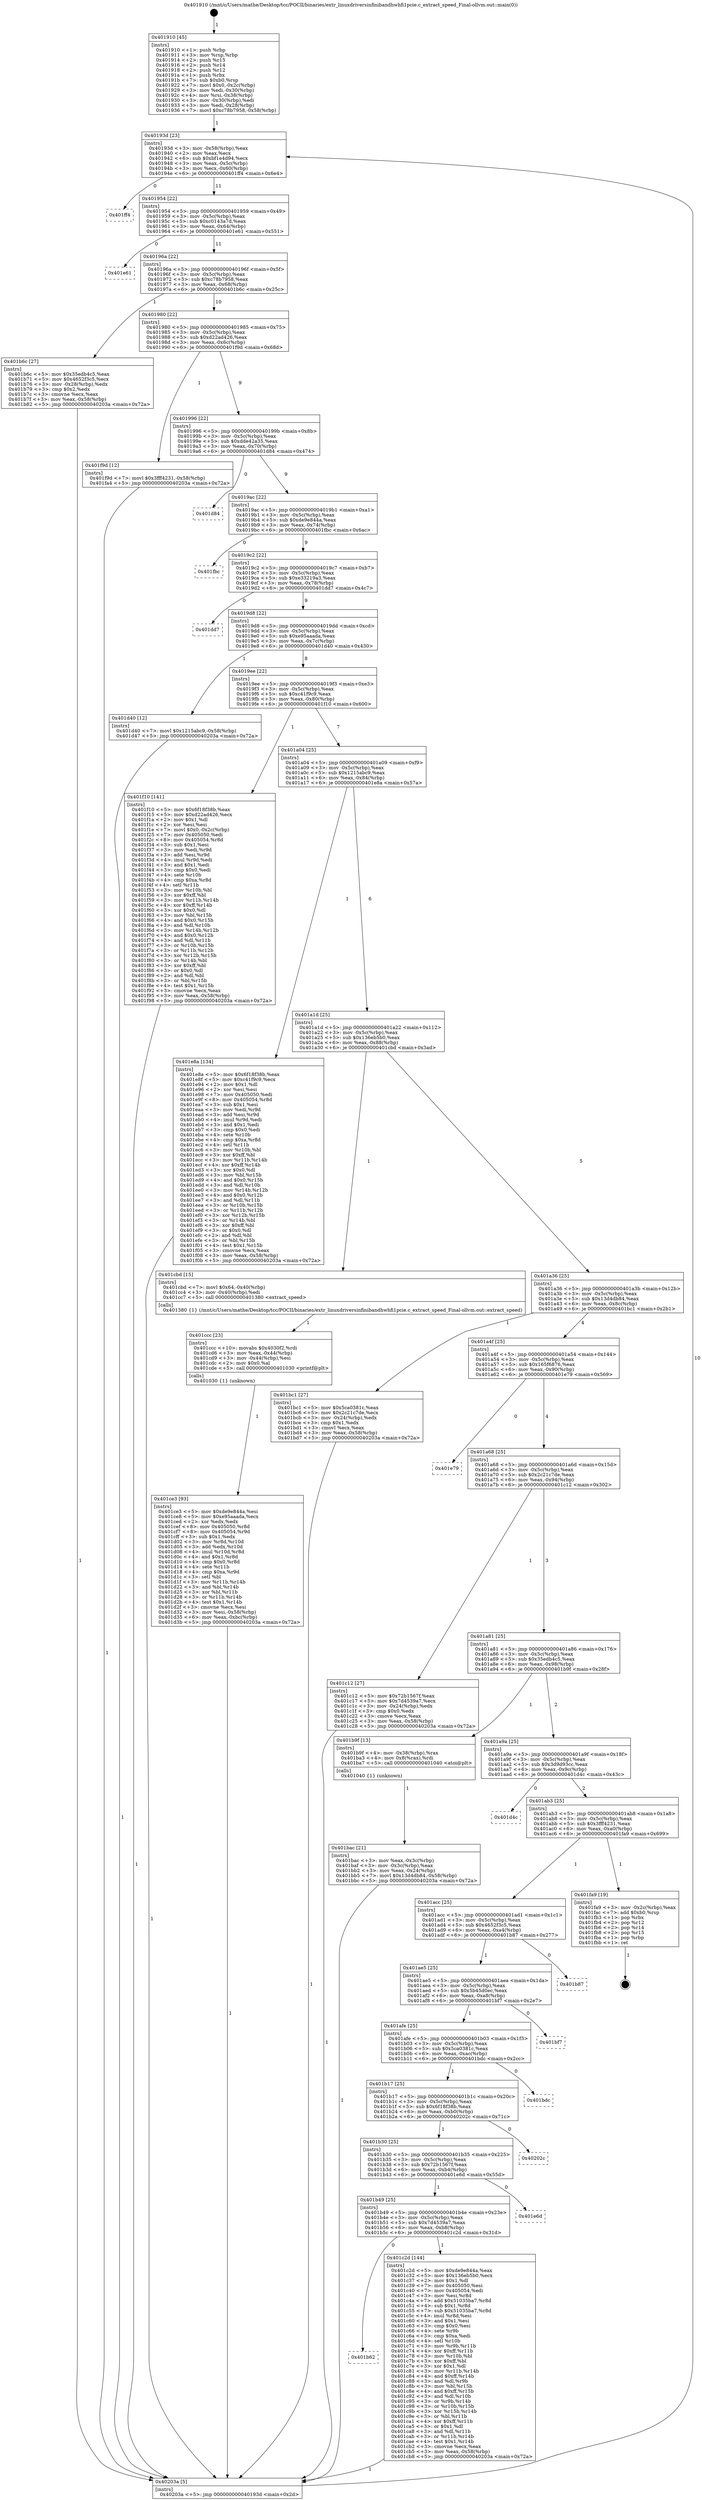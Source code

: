 digraph "0x401910" {
  label = "0x401910 (/mnt/c/Users/mathe/Desktop/tcc/POCII/binaries/extr_linuxdriversinfinibandhwhfi1pcie.c_extract_speed_Final-ollvm.out::main(0))"
  labelloc = "t"
  node[shape=record]

  Entry [label="",width=0.3,height=0.3,shape=circle,fillcolor=black,style=filled]
  "0x40193d" [label="{
     0x40193d [23]\l
     | [instrs]\l
     &nbsp;&nbsp;0x40193d \<+3\>: mov -0x58(%rbp),%eax\l
     &nbsp;&nbsp;0x401940 \<+2\>: mov %eax,%ecx\l
     &nbsp;&nbsp;0x401942 \<+6\>: sub $0xbf1e4d94,%ecx\l
     &nbsp;&nbsp;0x401948 \<+3\>: mov %eax,-0x5c(%rbp)\l
     &nbsp;&nbsp;0x40194b \<+3\>: mov %ecx,-0x60(%rbp)\l
     &nbsp;&nbsp;0x40194e \<+6\>: je 0000000000401ff4 \<main+0x6e4\>\l
  }"]
  "0x401ff4" [label="{
     0x401ff4\l
  }", style=dashed]
  "0x401954" [label="{
     0x401954 [22]\l
     | [instrs]\l
     &nbsp;&nbsp;0x401954 \<+5\>: jmp 0000000000401959 \<main+0x49\>\l
     &nbsp;&nbsp;0x401959 \<+3\>: mov -0x5c(%rbp),%eax\l
     &nbsp;&nbsp;0x40195c \<+5\>: sub $0xc0143a7d,%eax\l
     &nbsp;&nbsp;0x401961 \<+3\>: mov %eax,-0x64(%rbp)\l
     &nbsp;&nbsp;0x401964 \<+6\>: je 0000000000401e61 \<main+0x551\>\l
  }"]
  Exit [label="",width=0.3,height=0.3,shape=circle,fillcolor=black,style=filled,peripheries=2]
  "0x401e61" [label="{
     0x401e61\l
  }", style=dashed]
  "0x40196a" [label="{
     0x40196a [22]\l
     | [instrs]\l
     &nbsp;&nbsp;0x40196a \<+5\>: jmp 000000000040196f \<main+0x5f\>\l
     &nbsp;&nbsp;0x40196f \<+3\>: mov -0x5c(%rbp),%eax\l
     &nbsp;&nbsp;0x401972 \<+5\>: sub $0xc78b7958,%eax\l
     &nbsp;&nbsp;0x401977 \<+3\>: mov %eax,-0x68(%rbp)\l
     &nbsp;&nbsp;0x40197a \<+6\>: je 0000000000401b6c \<main+0x25c\>\l
  }"]
  "0x401ce3" [label="{
     0x401ce3 [93]\l
     | [instrs]\l
     &nbsp;&nbsp;0x401ce3 \<+5\>: mov $0xde9e844a,%esi\l
     &nbsp;&nbsp;0x401ce8 \<+5\>: mov $0xe95aaada,%ecx\l
     &nbsp;&nbsp;0x401ced \<+2\>: xor %edx,%edx\l
     &nbsp;&nbsp;0x401cef \<+8\>: mov 0x405050,%r8d\l
     &nbsp;&nbsp;0x401cf7 \<+8\>: mov 0x405054,%r9d\l
     &nbsp;&nbsp;0x401cff \<+3\>: sub $0x1,%edx\l
     &nbsp;&nbsp;0x401d02 \<+3\>: mov %r8d,%r10d\l
     &nbsp;&nbsp;0x401d05 \<+3\>: add %edx,%r10d\l
     &nbsp;&nbsp;0x401d08 \<+4\>: imul %r10d,%r8d\l
     &nbsp;&nbsp;0x401d0c \<+4\>: and $0x1,%r8d\l
     &nbsp;&nbsp;0x401d10 \<+4\>: cmp $0x0,%r8d\l
     &nbsp;&nbsp;0x401d14 \<+4\>: sete %r11b\l
     &nbsp;&nbsp;0x401d18 \<+4\>: cmp $0xa,%r9d\l
     &nbsp;&nbsp;0x401d1c \<+3\>: setl %bl\l
     &nbsp;&nbsp;0x401d1f \<+3\>: mov %r11b,%r14b\l
     &nbsp;&nbsp;0x401d22 \<+3\>: and %bl,%r14b\l
     &nbsp;&nbsp;0x401d25 \<+3\>: xor %bl,%r11b\l
     &nbsp;&nbsp;0x401d28 \<+3\>: or %r11b,%r14b\l
     &nbsp;&nbsp;0x401d2b \<+4\>: test $0x1,%r14b\l
     &nbsp;&nbsp;0x401d2f \<+3\>: cmovne %ecx,%esi\l
     &nbsp;&nbsp;0x401d32 \<+3\>: mov %esi,-0x58(%rbp)\l
     &nbsp;&nbsp;0x401d35 \<+6\>: mov %eax,-0xbc(%rbp)\l
     &nbsp;&nbsp;0x401d3b \<+5\>: jmp 000000000040203a \<main+0x72a\>\l
  }"]
  "0x401b6c" [label="{
     0x401b6c [27]\l
     | [instrs]\l
     &nbsp;&nbsp;0x401b6c \<+5\>: mov $0x35edb4c5,%eax\l
     &nbsp;&nbsp;0x401b71 \<+5\>: mov $0x4652f3c5,%ecx\l
     &nbsp;&nbsp;0x401b76 \<+3\>: mov -0x28(%rbp),%edx\l
     &nbsp;&nbsp;0x401b79 \<+3\>: cmp $0x2,%edx\l
     &nbsp;&nbsp;0x401b7c \<+3\>: cmovne %ecx,%eax\l
     &nbsp;&nbsp;0x401b7f \<+3\>: mov %eax,-0x58(%rbp)\l
     &nbsp;&nbsp;0x401b82 \<+5\>: jmp 000000000040203a \<main+0x72a\>\l
  }"]
  "0x401980" [label="{
     0x401980 [22]\l
     | [instrs]\l
     &nbsp;&nbsp;0x401980 \<+5\>: jmp 0000000000401985 \<main+0x75\>\l
     &nbsp;&nbsp;0x401985 \<+3\>: mov -0x5c(%rbp),%eax\l
     &nbsp;&nbsp;0x401988 \<+5\>: sub $0xd22ad426,%eax\l
     &nbsp;&nbsp;0x40198d \<+3\>: mov %eax,-0x6c(%rbp)\l
     &nbsp;&nbsp;0x401990 \<+6\>: je 0000000000401f9d \<main+0x68d\>\l
  }"]
  "0x40203a" [label="{
     0x40203a [5]\l
     | [instrs]\l
     &nbsp;&nbsp;0x40203a \<+5\>: jmp 000000000040193d \<main+0x2d\>\l
  }"]
  "0x401910" [label="{
     0x401910 [45]\l
     | [instrs]\l
     &nbsp;&nbsp;0x401910 \<+1\>: push %rbp\l
     &nbsp;&nbsp;0x401911 \<+3\>: mov %rsp,%rbp\l
     &nbsp;&nbsp;0x401914 \<+2\>: push %r15\l
     &nbsp;&nbsp;0x401916 \<+2\>: push %r14\l
     &nbsp;&nbsp;0x401918 \<+2\>: push %r12\l
     &nbsp;&nbsp;0x40191a \<+1\>: push %rbx\l
     &nbsp;&nbsp;0x40191b \<+7\>: sub $0xb0,%rsp\l
     &nbsp;&nbsp;0x401922 \<+7\>: movl $0x0,-0x2c(%rbp)\l
     &nbsp;&nbsp;0x401929 \<+3\>: mov %edi,-0x30(%rbp)\l
     &nbsp;&nbsp;0x40192c \<+4\>: mov %rsi,-0x38(%rbp)\l
     &nbsp;&nbsp;0x401930 \<+3\>: mov -0x30(%rbp),%edi\l
     &nbsp;&nbsp;0x401933 \<+3\>: mov %edi,-0x28(%rbp)\l
     &nbsp;&nbsp;0x401936 \<+7\>: movl $0xc78b7958,-0x58(%rbp)\l
  }"]
  "0x401ccc" [label="{
     0x401ccc [23]\l
     | [instrs]\l
     &nbsp;&nbsp;0x401ccc \<+10\>: movabs $0x4030f2,%rdi\l
     &nbsp;&nbsp;0x401cd6 \<+3\>: mov %eax,-0x44(%rbp)\l
     &nbsp;&nbsp;0x401cd9 \<+3\>: mov -0x44(%rbp),%esi\l
     &nbsp;&nbsp;0x401cdc \<+2\>: mov $0x0,%al\l
     &nbsp;&nbsp;0x401cde \<+5\>: call 0000000000401030 \<printf@plt\>\l
     | [calls]\l
     &nbsp;&nbsp;0x401030 \{1\} (unknown)\l
  }"]
  "0x401f9d" [label="{
     0x401f9d [12]\l
     | [instrs]\l
     &nbsp;&nbsp;0x401f9d \<+7\>: movl $0x3fff4231,-0x58(%rbp)\l
     &nbsp;&nbsp;0x401fa4 \<+5\>: jmp 000000000040203a \<main+0x72a\>\l
  }"]
  "0x401996" [label="{
     0x401996 [22]\l
     | [instrs]\l
     &nbsp;&nbsp;0x401996 \<+5\>: jmp 000000000040199b \<main+0x8b\>\l
     &nbsp;&nbsp;0x40199b \<+3\>: mov -0x5c(%rbp),%eax\l
     &nbsp;&nbsp;0x40199e \<+5\>: sub $0xdde42a35,%eax\l
     &nbsp;&nbsp;0x4019a3 \<+3\>: mov %eax,-0x70(%rbp)\l
     &nbsp;&nbsp;0x4019a6 \<+6\>: je 0000000000401d84 \<main+0x474\>\l
  }"]
  "0x401b62" [label="{
     0x401b62\l
  }", style=dashed]
  "0x401d84" [label="{
     0x401d84\l
  }", style=dashed]
  "0x4019ac" [label="{
     0x4019ac [22]\l
     | [instrs]\l
     &nbsp;&nbsp;0x4019ac \<+5\>: jmp 00000000004019b1 \<main+0xa1\>\l
     &nbsp;&nbsp;0x4019b1 \<+3\>: mov -0x5c(%rbp),%eax\l
     &nbsp;&nbsp;0x4019b4 \<+5\>: sub $0xde9e844a,%eax\l
     &nbsp;&nbsp;0x4019b9 \<+3\>: mov %eax,-0x74(%rbp)\l
     &nbsp;&nbsp;0x4019bc \<+6\>: je 0000000000401fbc \<main+0x6ac\>\l
  }"]
  "0x401c2d" [label="{
     0x401c2d [144]\l
     | [instrs]\l
     &nbsp;&nbsp;0x401c2d \<+5\>: mov $0xde9e844a,%eax\l
     &nbsp;&nbsp;0x401c32 \<+5\>: mov $0x136eb5b0,%ecx\l
     &nbsp;&nbsp;0x401c37 \<+2\>: mov $0x1,%dl\l
     &nbsp;&nbsp;0x401c39 \<+7\>: mov 0x405050,%esi\l
     &nbsp;&nbsp;0x401c40 \<+7\>: mov 0x405054,%edi\l
     &nbsp;&nbsp;0x401c47 \<+3\>: mov %esi,%r8d\l
     &nbsp;&nbsp;0x401c4a \<+7\>: add $0x51035ba7,%r8d\l
     &nbsp;&nbsp;0x401c51 \<+4\>: sub $0x1,%r8d\l
     &nbsp;&nbsp;0x401c55 \<+7\>: sub $0x51035ba7,%r8d\l
     &nbsp;&nbsp;0x401c5c \<+4\>: imul %r8d,%esi\l
     &nbsp;&nbsp;0x401c60 \<+3\>: and $0x1,%esi\l
     &nbsp;&nbsp;0x401c63 \<+3\>: cmp $0x0,%esi\l
     &nbsp;&nbsp;0x401c66 \<+4\>: sete %r9b\l
     &nbsp;&nbsp;0x401c6a \<+3\>: cmp $0xa,%edi\l
     &nbsp;&nbsp;0x401c6d \<+4\>: setl %r10b\l
     &nbsp;&nbsp;0x401c71 \<+3\>: mov %r9b,%r11b\l
     &nbsp;&nbsp;0x401c74 \<+4\>: xor $0xff,%r11b\l
     &nbsp;&nbsp;0x401c78 \<+3\>: mov %r10b,%bl\l
     &nbsp;&nbsp;0x401c7b \<+3\>: xor $0xff,%bl\l
     &nbsp;&nbsp;0x401c7e \<+3\>: xor $0x1,%dl\l
     &nbsp;&nbsp;0x401c81 \<+3\>: mov %r11b,%r14b\l
     &nbsp;&nbsp;0x401c84 \<+4\>: and $0xff,%r14b\l
     &nbsp;&nbsp;0x401c88 \<+3\>: and %dl,%r9b\l
     &nbsp;&nbsp;0x401c8b \<+3\>: mov %bl,%r15b\l
     &nbsp;&nbsp;0x401c8e \<+4\>: and $0xff,%r15b\l
     &nbsp;&nbsp;0x401c92 \<+3\>: and %dl,%r10b\l
     &nbsp;&nbsp;0x401c95 \<+3\>: or %r9b,%r14b\l
     &nbsp;&nbsp;0x401c98 \<+3\>: or %r10b,%r15b\l
     &nbsp;&nbsp;0x401c9b \<+3\>: xor %r15b,%r14b\l
     &nbsp;&nbsp;0x401c9e \<+3\>: or %bl,%r11b\l
     &nbsp;&nbsp;0x401ca1 \<+4\>: xor $0xff,%r11b\l
     &nbsp;&nbsp;0x401ca5 \<+3\>: or $0x1,%dl\l
     &nbsp;&nbsp;0x401ca8 \<+3\>: and %dl,%r11b\l
     &nbsp;&nbsp;0x401cab \<+3\>: or %r11b,%r14b\l
     &nbsp;&nbsp;0x401cae \<+4\>: test $0x1,%r14b\l
     &nbsp;&nbsp;0x401cb2 \<+3\>: cmovne %ecx,%eax\l
     &nbsp;&nbsp;0x401cb5 \<+3\>: mov %eax,-0x58(%rbp)\l
     &nbsp;&nbsp;0x401cb8 \<+5\>: jmp 000000000040203a \<main+0x72a\>\l
  }"]
  "0x401fbc" [label="{
     0x401fbc\l
  }", style=dashed]
  "0x4019c2" [label="{
     0x4019c2 [22]\l
     | [instrs]\l
     &nbsp;&nbsp;0x4019c2 \<+5\>: jmp 00000000004019c7 \<main+0xb7\>\l
     &nbsp;&nbsp;0x4019c7 \<+3\>: mov -0x5c(%rbp),%eax\l
     &nbsp;&nbsp;0x4019ca \<+5\>: sub $0xe33219a3,%eax\l
     &nbsp;&nbsp;0x4019cf \<+3\>: mov %eax,-0x78(%rbp)\l
     &nbsp;&nbsp;0x4019d2 \<+6\>: je 0000000000401dd7 \<main+0x4c7\>\l
  }"]
  "0x401b49" [label="{
     0x401b49 [25]\l
     | [instrs]\l
     &nbsp;&nbsp;0x401b49 \<+5\>: jmp 0000000000401b4e \<main+0x23e\>\l
     &nbsp;&nbsp;0x401b4e \<+3\>: mov -0x5c(%rbp),%eax\l
     &nbsp;&nbsp;0x401b51 \<+5\>: sub $0x7d4539a7,%eax\l
     &nbsp;&nbsp;0x401b56 \<+6\>: mov %eax,-0xb8(%rbp)\l
     &nbsp;&nbsp;0x401b5c \<+6\>: je 0000000000401c2d \<main+0x31d\>\l
  }"]
  "0x401dd7" [label="{
     0x401dd7\l
  }", style=dashed]
  "0x4019d8" [label="{
     0x4019d8 [22]\l
     | [instrs]\l
     &nbsp;&nbsp;0x4019d8 \<+5\>: jmp 00000000004019dd \<main+0xcd\>\l
     &nbsp;&nbsp;0x4019dd \<+3\>: mov -0x5c(%rbp),%eax\l
     &nbsp;&nbsp;0x4019e0 \<+5\>: sub $0xe95aaada,%eax\l
     &nbsp;&nbsp;0x4019e5 \<+3\>: mov %eax,-0x7c(%rbp)\l
     &nbsp;&nbsp;0x4019e8 \<+6\>: je 0000000000401d40 \<main+0x430\>\l
  }"]
  "0x401e6d" [label="{
     0x401e6d\l
  }", style=dashed]
  "0x401d40" [label="{
     0x401d40 [12]\l
     | [instrs]\l
     &nbsp;&nbsp;0x401d40 \<+7\>: movl $0x1215abc9,-0x58(%rbp)\l
     &nbsp;&nbsp;0x401d47 \<+5\>: jmp 000000000040203a \<main+0x72a\>\l
  }"]
  "0x4019ee" [label="{
     0x4019ee [22]\l
     | [instrs]\l
     &nbsp;&nbsp;0x4019ee \<+5\>: jmp 00000000004019f3 \<main+0xe3\>\l
     &nbsp;&nbsp;0x4019f3 \<+3\>: mov -0x5c(%rbp),%eax\l
     &nbsp;&nbsp;0x4019f6 \<+5\>: sub $0xc41f9c9,%eax\l
     &nbsp;&nbsp;0x4019fb \<+3\>: mov %eax,-0x80(%rbp)\l
     &nbsp;&nbsp;0x4019fe \<+6\>: je 0000000000401f10 \<main+0x600\>\l
  }"]
  "0x401b30" [label="{
     0x401b30 [25]\l
     | [instrs]\l
     &nbsp;&nbsp;0x401b30 \<+5\>: jmp 0000000000401b35 \<main+0x225\>\l
     &nbsp;&nbsp;0x401b35 \<+3\>: mov -0x5c(%rbp),%eax\l
     &nbsp;&nbsp;0x401b38 \<+5\>: sub $0x72b1567f,%eax\l
     &nbsp;&nbsp;0x401b3d \<+6\>: mov %eax,-0xb4(%rbp)\l
     &nbsp;&nbsp;0x401b43 \<+6\>: je 0000000000401e6d \<main+0x55d\>\l
  }"]
  "0x401f10" [label="{
     0x401f10 [141]\l
     | [instrs]\l
     &nbsp;&nbsp;0x401f10 \<+5\>: mov $0x6f18f38b,%eax\l
     &nbsp;&nbsp;0x401f15 \<+5\>: mov $0xd22ad426,%ecx\l
     &nbsp;&nbsp;0x401f1a \<+2\>: mov $0x1,%dl\l
     &nbsp;&nbsp;0x401f1c \<+2\>: xor %esi,%esi\l
     &nbsp;&nbsp;0x401f1e \<+7\>: movl $0x0,-0x2c(%rbp)\l
     &nbsp;&nbsp;0x401f25 \<+7\>: mov 0x405050,%edi\l
     &nbsp;&nbsp;0x401f2c \<+8\>: mov 0x405054,%r8d\l
     &nbsp;&nbsp;0x401f34 \<+3\>: sub $0x1,%esi\l
     &nbsp;&nbsp;0x401f37 \<+3\>: mov %edi,%r9d\l
     &nbsp;&nbsp;0x401f3a \<+3\>: add %esi,%r9d\l
     &nbsp;&nbsp;0x401f3d \<+4\>: imul %r9d,%edi\l
     &nbsp;&nbsp;0x401f41 \<+3\>: and $0x1,%edi\l
     &nbsp;&nbsp;0x401f44 \<+3\>: cmp $0x0,%edi\l
     &nbsp;&nbsp;0x401f47 \<+4\>: sete %r10b\l
     &nbsp;&nbsp;0x401f4b \<+4\>: cmp $0xa,%r8d\l
     &nbsp;&nbsp;0x401f4f \<+4\>: setl %r11b\l
     &nbsp;&nbsp;0x401f53 \<+3\>: mov %r10b,%bl\l
     &nbsp;&nbsp;0x401f56 \<+3\>: xor $0xff,%bl\l
     &nbsp;&nbsp;0x401f59 \<+3\>: mov %r11b,%r14b\l
     &nbsp;&nbsp;0x401f5c \<+4\>: xor $0xff,%r14b\l
     &nbsp;&nbsp;0x401f60 \<+3\>: xor $0x0,%dl\l
     &nbsp;&nbsp;0x401f63 \<+3\>: mov %bl,%r15b\l
     &nbsp;&nbsp;0x401f66 \<+4\>: and $0x0,%r15b\l
     &nbsp;&nbsp;0x401f6a \<+3\>: and %dl,%r10b\l
     &nbsp;&nbsp;0x401f6d \<+3\>: mov %r14b,%r12b\l
     &nbsp;&nbsp;0x401f70 \<+4\>: and $0x0,%r12b\l
     &nbsp;&nbsp;0x401f74 \<+3\>: and %dl,%r11b\l
     &nbsp;&nbsp;0x401f77 \<+3\>: or %r10b,%r15b\l
     &nbsp;&nbsp;0x401f7a \<+3\>: or %r11b,%r12b\l
     &nbsp;&nbsp;0x401f7d \<+3\>: xor %r12b,%r15b\l
     &nbsp;&nbsp;0x401f80 \<+3\>: or %r14b,%bl\l
     &nbsp;&nbsp;0x401f83 \<+3\>: xor $0xff,%bl\l
     &nbsp;&nbsp;0x401f86 \<+3\>: or $0x0,%dl\l
     &nbsp;&nbsp;0x401f89 \<+2\>: and %dl,%bl\l
     &nbsp;&nbsp;0x401f8b \<+3\>: or %bl,%r15b\l
     &nbsp;&nbsp;0x401f8e \<+4\>: test $0x1,%r15b\l
     &nbsp;&nbsp;0x401f92 \<+3\>: cmovne %ecx,%eax\l
     &nbsp;&nbsp;0x401f95 \<+3\>: mov %eax,-0x58(%rbp)\l
     &nbsp;&nbsp;0x401f98 \<+5\>: jmp 000000000040203a \<main+0x72a\>\l
  }"]
  "0x401a04" [label="{
     0x401a04 [25]\l
     | [instrs]\l
     &nbsp;&nbsp;0x401a04 \<+5\>: jmp 0000000000401a09 \<main+0xf9\>\l
     &nbsp;&nbsp;0x401a09 \<+3\>: mov -0x5c(%rbp),%eax\l
     &nbsp;&nbsp;0x401a0c \<+5\>: sub $0x1215abc9,%eax\l
     &nbsp;&nbsp;0x401a11 \<+6\>: mov %eax,-0x84(%rbp)\l
     &nbsp;&nbsp;0x401a17 \<+6\>: je 0000000000401e8a \<main+0x57a\>\l
  }"]
  "0x40202c" [label="{
     0x40202c\l
  }", style=dashed]
  "0x401e8a" [label="{
     0x401e8a [134]\l
     | [instrs]\l
     &nbsp;&nbsp;0x401e8a \<+5\>: mov $0x6f18f38b,%eax\l
     &nbsp;&nbsp;0x401e8f \<+5\>: mov $0xc41f9c9,%ecx\l
     &nbsp;&nbsp;0x401e94 \<+2\>: mov $0x1,%dl\l
     &nbsp;&nbsp;0x401e96 \<+2\>: xor %esi,%esi\l
     &nbsp;&nbsp;0x401e98 \<+7\>: mov 0x405050,%edi\l
     &nbsp;&nbsp;0x401e9f \<+8\>: mov 0x405054,%r8d\l
     &nbsp;&nbsp;0x401ea7 \<+3\>: sub $0x1,%esi\l
     &nbsp;&nbsp;0x401eaa \<+3\>: mov %edi,%r9d\l
     &nbsp;&nbsp;0x401ead \<+3\>: add %esi,%r9d\l
     &nbsp;&nbsp;0x401eb0 \<+4\>: imul %r9d,%edi\l
     &nbsp;&nbsp;0x401eb4 \<+3\>: and $0x1,%edi\l
     &nbsp;&nbsp;0x401eb7 \<+3\>: cmp $0x0,%edi\l
     &nbsp;&nbsp;0x401eba \<+4\>: sete %r10b\l
     &nbsp;&nbsp;0x401ebe \<+4\>: cmp $0xa,%r8d\l
     &nbsp;&nbsp;0x401ec2 \<+4\>: setl %r11b\l
     &nbsp;&nbsp;0x401ec6 \<+3\>: mov %r10b,%bl\l
     &nbsp;&nbsp;0x401ec9 \<+3\>: xor $0xff,%bl\l
     &nbsp;&nbsp;0x401ecc \<+3\>: mov %r11b,%r14b\l
     &nbsp;&nbsp;0x401ecf \<+4\>: xor $0xff,%r14b\l
     &nbsp;&nbsp;0x401ed3 \<+3\>: xor $0x0,%dl\l
     &nbsp;&nbsp;0x401ed6 \<+3\>: mov %bl,%r15b\l
     &nbsp;&nbsp;0x401ed9 \<+4\>: and $0x0,%r15b\l
     &nbsp;&nbsp;0x401edd \<+3\>: and %dl,%r10b\l
     &nbsp;&nbsp;0x401ee0 \<+3\>: mov %r14b,%r12b\l
     &nbsp;&nbsp;0x401ee3 \<+4\>: and $0x0,%r12b\l
     &nbsp;&nbsp;0x401ee7 \<+3\>: and %dl,%r11b\l
     &nbsp;&nbsp;0x401eea \<+3\>: or %r10b,%r15b\l
     &nbsp;&nbsp;0x401eed \<+3\>: or %r11b,%r12b\l
     &nbsp;&nbsp;0x401ef0 \<+3\>: xor %r12b,%r15b\l
     &nbsp;&nbsp;0x401ef3 \<+3\>: or %r14b,%bl\l
     &nbsp;&nbsp;0x401ef6 \<+3\>: xor $0xff,%bl\l
     &nbsp;&nbsp;0x401ef9 \<+3\>: or $0x0,%dl\l
     &nbsp;&nbsp;0x401efc \<+2\>: and %dl,%bl\l
     &nbsp;&nbsp;0x401efe \<+3\>: or %bl,%r15b\l
     &nbsp;&nbsp;0x401f01 \<+4\>: test $0x1,%r15b\l
     &nbsp;&nbsp;0x401f05 \<+3\>: cmovne %ecx,%eax\l
     &nbsp;&nbsp;0x401f08 \<+3\>: mov %eax,-0x58(%rbp)\l
     &nbsp;&nbsp;0x401f0b \<+5\>: jmp 000000000040203a \<main+0x72a\>\l
  }"]
  "0x401a1d" [label="{
     0x401a1d [25]\l
     | [instrs]\l
     &nbsp;&nbsp;0x401a1d \<+5\>: jmp 0000000000401a22 \<main+0x112\>\l
     &nbsp;&nbsp;0x401a22 \<+3\>: mov -0x5c(%rbp),%eax\l
     &nbsp;&nbsp;0x401a25 \<+5\>: sub $0x136eb5b0,%eax\l
     &nbsp;&nbsp;0x401a2a \<+6\>: mov %eax,-0x88(%rbp)\l
     &nbsp;&nbsp;0x401a30 \<+6\>: je 0000000000401cbd \<main+0x3ad\>\l
  }"]
  "0x401b17" [label="{
     0x401b17 [25]\l
     | [instrs]\l
     &nbsp;&nbsp;0x401b17 \<+5\>: jmp 0000000000401b1c \<main+0x20c\>\l
     &nbsp;&nbsp;0x401b1c \<+3\>: mov -0x5c(%rbp),%eax\l
     &nbsp;&nbsp;0x401b1f \<+5\>: sub $0x6f18f38b,%eax\l
     &nbsp;&nbsp;0x401b24 \<+6\>: mov %eax,-0xb0(%rbp)\l
     &nbsp;&nbsp;0x401b2a \<+6\>: je 000000000040202c \<main+0x71c\>\l
  }"]
  "0x401cbd" [label="{
     0x401cbd [15]\l
     | [instrs]\l
     &nbsp;&nbsp;0x401cbd \<+7\>: movl $0x64,-0x40(%rbp)\l
     &nbsp;&nbsp;0x401cc4 \<+3\>: mov -0x40(%rbp),%edi\l
     &nbsp;&nbsp;0x401cc7 \<+5\>: call 0000000000401380 \<extract_speed\>\l
     | [calls]\l
     &nbsp;&nbsp;0x401380 \{1\} (/mnt/c/Users/mathe/Desktop/tcc/POCII/binaries/extr_linuxdriversinfinibandhwhfi1pcie.c_extract_speed_Final-ollvm.out::extract_speed)\l
  }"]
  "0x401a36" [label="{
     0x401a36 [25]\l
     | [instrs]\l
     &nbsp;&nbsp;0x401a36 \<+5\>: jmp 0000000000401a3b \<main+0x12b\>\l
     &nbsp;&nbsp;0x401a3b \<+3\>: mov -0x5c(%rbp),%eax\l
     &nbsp;&nbsp;0x401a3e \<+5\>: sub $0x13d4db84,%eax\l
     &nbsp;&nbsp;0x401a43 \<+6\>: mov %eax,-0x8c(%rbp)\l
     &nbsp;&nbsp;0x401a49 \<+6\>: je 0000000000401bc1 \<main+0x2b1\>\l
  }"]
  "0x401bdc" [label="{
     0x401bdc\l
  }", style=dashed]
  "0x401bc1" [label="{
     0x401bc1 [27]\l
     | [instrs]\l
     &nbsp;&nbsp;0x401bc1 \<+5\>: mov $0x5ca0381c,%eax\l
     &nbsp;&nbsp;0x401bc6 \<+5\>: mov $0x2c21c7de,%ecx\l
     &nbsp;&nbsp;0x401bcb \<+3\>: mov -0x24(%rbp),%edx\l
     &nbsp;&nbsp;0x401bce \<+3\>: cmp $0x1,%edx\l
     &nbsp;&nbsp;0x401bd1 \<+3\>: cmovl %ecx,%eax\l
     &nbsp;&nbsp;0x401bd4 \<+3\>: mov %eax,-0x58(%rbp)\l
     &nbsp;&nbsp;0x401bd7 \<+5\>: jmp 000000000040203a \<main+0x72a\>\l
  }"]
  "0x401a4f" [label="{
     0x401a4f [25]\l
     | [instrs]\l
     &nbsp;&nbsp;0x401a4f \<+5\>: jmp 0000000000401a54 \<main+0x144\>\l
     &nbsp;&nbsp;0x401a54 \<+3\>: mov -0x5c(%rbp),%eax\l
     &nbsp;&nbsp;0x401a57 \<+5\>: sub $0x165f6876,%eax\l
     &nbsp;&nbsp;0x401a5c \<+6\>: mov %eax,-0x90(%rbp)\l
     &nbsp;&nbsp;0x401a62 \<+6\>: je 0000000000401e79 \<main+0x569\>\l
  }"]
  "0x401afe" [label="{
     0x401afe [25]\l
     | [instrs]\l
     &nbsp;&nbsp;0x401afe \<+5\>: jmp 0000000000401b03 \<main+0x1f3\>\l
     &nbsp;&nbsp;0x401b03 \<+3\>: mov -0x5c(%rbp),%eax\l
     &nbsp;&nbsp;0x401b06 \<+5\>: sub $0x5ca0381c,%eax\l
     &nbsp;&nbsp;0x401b0b \<+6\>: mov %eax,-0xac(%rbp)\l
     &nbsp;&nbsp;0x401b11 \<+6\>: je 0000000000401bdc \<main+0x2cc\>\l
  }"]
  "0x401e79" [label="{
     0x401e79\l
  }", style=dashed]
  "0x401a68" [label="{
     0x401a68 [25]\l
     | [instrs]\l
     &nbsp;&nbsp;0x401a68 \<+5\>: jmp 0000000000401a6d \<main+0x15d\>\l
     &nbsp;&nbsp;0x401a6d \<+3\>: mov -0x5c(%rbp),%eax\l
     &nbsp;&nbsp;0x401a70 \<+5\>: sub $0x2c21c7de,%eax\l
     &nbsp;&nbsp;0x401a75 \<+6\>: mov %eax,-0x94(%rbp)\l
     &nbsp;&nbsp;0x401a7b \<+6\>: je 0000000000401c12 \<main+0x302\>\l
  }"]
  "0x401bf7" [label="{
     0x401bf7\l
  }", style=dashed]
  "0x401c12" [label="{
     0x401c12 [27]\l
     | [instrs]\l
     &nbsp;&nbsp;0x401c12 \<+5\>: mov $0x72b1567f,%eax\l
     &nbsp;&nbsp;0x401c17 \<+5\>: mov $0x7d4539a7,%ecx\l
     &nbsp;&nbsp;0x401c1c \<+3\>: mov -0x24(%rbp),%edx\l
     &nbsp;&nbsp;0x401c1f \<+3\>: cmp $0x0,%edx\l
     &nbsp;&nbsp;0x401c22 \<+3\>: cmove %ecx,%eax\l
     &nbsp;&nbsp;0x401c25 \<+3\>: mov %eax,-0x58(%rbp)\l
     &nbsp;&nbsp;0x401c28 \<+5\>: jmp 000000000040203a \<main+0x72a\>\l
  }"]
  "0x401a81" [label="{
     0x401a81 [25]\l
     | [instrs]\l
     &nbsp;&nbsp;0x401a81 \<+5\>: jmp 0000000000401a86 \<main+0x176\>\l
     &nbsp;&nbsp;0x401a86 \<+3\>: mov -0x5c(%rbp),%eax\l
     &nbsp;&nbsp;0x401a89 \<+5\>: sub $0x35edb4c5,%eax\l
     &nbsp;&nbsp;0x401a8e \<+6\>: mov %eax,-0x98(%rbp)\l
     &nbsp;&nbsp;0x401a94 \<+6\>: je 0000000000401b9f \<main+0x28f\>\l
  }"]
  "0x401ae5" [label="{
     0x401ae5 [25]\l
     | [instrs]\l
     &nbsp;&nbsp;0x401ae5 \<+5\>: jmp 0000000000401aea \<main+0x1da\>\l
     &nbsp;&nbsp;0x401aea \<+3\>: mov -0x5c(%rbp),%eax\l
     &nbsp;&nbsp;0x401aed \<+5\>: sub $0x5b45d0ec,%eax\l
     &nbsp;&nbsp;0x401af2 \<+6\>: mov %eax,-0xa8(%rbp)\l
     &nbsp;&nbsp;0x401af8 \<+6\>: je 0000000000401bf7 \<main+0x2e7\>\l
  }"]
  "0x401b9f" [label="{
     0x401b9f [13]\l
     | [instrs]\l
     &nbsp;&nbsp;0x401b9f \<+4\>: mov -0x38(%rbp),%rax\l
     &nbsp;&nbsp;0x401ba3 \<+4\>: mov 0x8(%rax),%rdi\l
     &nbsp;&nbsp;0x401ba7 \<+5\>: call 0000000000401040 \<atoi@plt\>\l
     | [calls]\l
     &nbsp;&nbsp;0x401040 \{1\} (unknown)\l
  }"]
  "0x401a9a" [label="{
     0x401a9a [25]\l
     | [instrs]\l
     &nbsp;&nbsp;0x401a9a \<+5\>: jmp 0000000000401a9f \<main+0x18f\>\l
     &nbsp;&nbsp;0x401a9f \<+3\>: mov -0x5c(%rbp),%eax\l
     &nbsp;&nbsp;0x401aa2 \<+5\>: sub $0x3d9d93cc,%eax\l
     &nbsp;&nbsp;0x401aa7 \<+6\>: mov %eax,-0x9c(%rbp)\l
     &nbsp;&nbsp;0x401aad \<+6\>: je 0000000000401d4c \<main+0x43c\>\l
  }"]
  "0x401bac" [label="{
     0x401bac [21]\l
     | [instrs]\l
     &nbsp;&nbsp;0x401bac \<+3\>: mov %eax,-0x3c(%rbp)\l
     &nbsp;&nbsp;0x401baf \<+3\>: mov -0x3c(%rbp),%eax\l
     &nbsp;&nbsp;0x401bb2 \<+3\>: mov %eax,-0x24(%rbp)\l
     &nbsp;&nbsp;0x401bb5 \<+7\>: movl $0x13d4db84,-0x58(%rbp)\l
     &nbsp;&nbsp;0x401bbc \<+5\>: jmp 000000000040203a \<main+0x72a\>\l
  }"]
  "0x401b87" [label="{
     0x401b87\l
  }", style=dashed]
  "0x401d4c" [label="{
     0x401d4c\l
  }", style=dashed]
  "0x401ab3" [label="{
     0x401ab3 [25]\l
     | [instrs]\l
     &nbsp;&nbsp;0x401ab3 \<+5\>: jmp 0000000000401ab8 \<main+0x1a8\>\l
     &nbsp;&nbsp;0x401ab8 \<+3\>: mov -0x5c(%rbp),%eax\l
     &nbsp;&nbsp;0x401abb \<+5\>: sub $0x3fff4231,%eax\l
     &nbsp;&nbsp;0x401ac0 \<+6\>: mov %eax,-0xa0(%rbp)\l
     &nbsp;&nbsp;0x401ac6 \<+6\>: je 0000000000401fa9 \<main+0x699\>\l
  }"]
  "0x401acc" [label="{
     0x401acc [25]\l
     | [instrs]\l
     &nbsp;&nbsp;0x401acc \<+5\>: jmp 0000000000401ad1 \<main+0x1c1\>\l
     &nbsp;&nbsp;0x401ad1 \<+3\>: mov -0x5c(%rbp),%eax\l
     &nbsp;&nbsp;0x401ad4 \<+5\>: sub $0x4652f3c5,%eax\l
     &nbsp;&nbsp;0x401ad9 \<+6\>: mov %eax,-0xa4(%rbp)\l
     &nbsp;&nbsp;0x401adf \<+6\>: je 0000000000401b87 \<main+0x277\>\l
  }"]
  "0x401fa9" [label="{
     0x401fa9 [19]\l
     | [instrs]\l
     &nbsp;&nbsp;0x401fa9 \<+3\>: mov -0x2c(%rbp),%eax\l
     &nbsp;&nbsp;0x401fac \<+7\>: add $0xb0,%rsp\l
     &nbsp;&nbsp;0x401fb3 \<+1\>: pop %rbx\l
     &nbsp;&nbsp;0x401fb4 \<+2\>: pop %r12\l
     &nbsp;&nbsp;0x401fb6 \<+2\>: pop %r14\l
     &nbsp;&nbsp;0x401fb8 \<+2\>: pop %r15\l
     &nbsp;&nbsp;0x401fba \<+1\>: pop %rbp\l
     &nbsp;&nbsp;0x401fbb \<+1\>: ret\l
  }"]
  Entry -> "0x401910" [label=" 1"]
  "0x40193d" -> "0x401ff4" [label=" 0"]
  "0x40193d" -> "0x401954" [label=" 11"]
  "0x401fa9" -> Exit [label=" 1"]
  "0x401954" -> "0x401e61" [label=" 0"]
  "0x401954" -> "0x40196a" [label=" 11"]
  "0x401f9d" -> "0x40203a" [label=" 1"]
  "0x40196a" -> "0x401b6c" [label=" 1"]
  "0x40196a" -> "0x401980" [label=" 10"]
  "0x401b6c" -> "0x40203a" [label=" 1"]
  "0x401910" -> "0x40193d" [label=" 1"]
  "0x40203a" -> "0x40193d" [label=" 10"]
  "0x401f10" -> "0x40203a" [label=" 1"]
  "0x401980" -> "0x401f9d" [label=" 1"]
  "0x401980" -> "0x401996" [label=" 9"]
  "0x401e8a" -> "0x40203a" [label=" 1"]
  "0x401996" -> "0x401d84" [label=" 0"]
  "0x401996" -> "0x4019ac" [label=" 9"]
  "0x401d40" -> "0x40203a" [label=" 1"]
  "0x4019ac" -> "0x401fbc" [label=" 0"]
  "0x4019ac" -> "0x4019c2" [label=" 9"]
  "0x401ce3" -> "0x40203a" [label=" 1"]
  "0x4019c2" -> "0x401dd7" [label=" 0"]
  "0x4019c2" -> "0x4019d8" [label=" 9"]
  "0x401cbd" -> "0x401ccc" [label=" 1"]
  "0x4019d8" -> "0x401d40" [label=" 1"]
  "0x4019d8" -> "0x4019ee" [label=" 8"]
  "0x401c2d" -> "0x40203a" [label=" 1"]
  "0x4019ee" -> "0x401f10" [label=" 1"]
  "0x4019ee" -> "0x401a04" [label=" 7"]
  "0x401b49" -> "0x401c2d" [label=" 1"]
  "0x401a04" -> "0x401e8a" [label=" 1"]
  "0x401a04" -> "0x401a1d" [label=" 6"]
  "0x401ccc" -> "0x401ce3" [label=" 1"]
  "0x401a1d" -> "0x401cbd" [label=" 1"]
  "0x401a1d" -> "0x401a36" [label=" 5"]
  "0x401b30" -> "0x401e6d" [label=" 0"]
  "0x401a36" -> "0x401bc1" [label=" 1"]
  "0x401a36" -> "0x401a4f" [label=" 4"]
  "0x401b49" -> "0x401b62" [label=" 0"]
  "0x401a4f" -> "0x401e79" [label=" 0"]
  "0x401a4f" -> "0x401a68" [label=" 4"]
  "0x401b17" -> "0x40202c" [label=" 0"]
  "0x401a68" -> "0x401c12" [label=" 1"]
  "0x401a68" -> "0x401a81" [label=" 3"]
  "0x401b30" -> "0x401b49" [label=" 1"]
  "0x401a81" -> "0x401b9f" [label=" 1"]
  "0x401a81" -> "0x401a9a" [label=" 2"]
  "0x401b9f" -> "0x401bac" [label=" 1"]
  "0x401bac" -> "0x40203a" [label=" 1"]
  "0x401bc1" -> "0x40203a" [label=" 1"]
  "0x401c12" -> "0x40203a" [label=" 1"]
  "0x401afe" -> "0x401bdc" [label=" 0"]
  "0x401a9a" -> "0x401d4c" [label=" 0"]
  "0x401a9a" -> "0x401ab3" [label=" 2"]
  "0x401b17" -> "0x401b30" [label=" 1"]
  "0x401ab3" -> "0x401fa9" [label=" 1"]
  "0x401ab3" -> "0x401acc" [label=" 1"]
  "0x401ae5" -> "0x401afe" [label=" 1"]
  "0x401acc" -> "0x401b87" [label=" 0"]
  "0x401acc" -> "0x401ae5" [label=" 1"]
  "0x401afe" -> "0x401b17" [label=" 1"]
  "0x401ae5" -> "0x401bf7" [label=" 0"]
}
